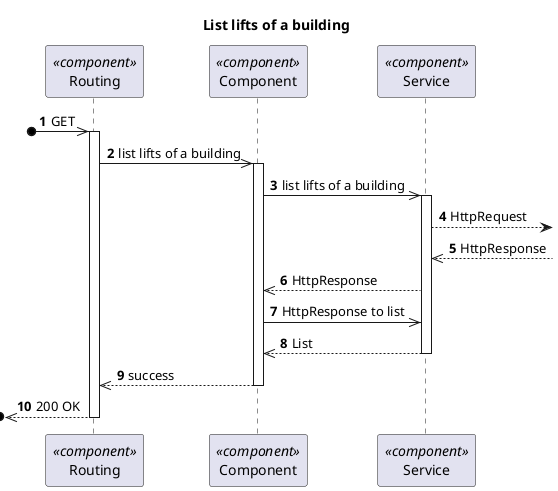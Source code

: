 @startuml Process View - Level 3

autonumber
skinparam packageStyle rect

title List lifts of a building

participant "Routing" as routing <<component>>
participant "Component" as comp <<component>>
participant "Service" as service <<component>>


?o->> routing : GET
activate routing
routing ->> comp : list lifts of a building

activate comp
comp ->> service : list lifts of a building

activate service
service --> : HttpRequest
service<<--  : HttpResponse
comp <<-- service : HttpResponse
comp ->> service: HttpResponse to list
comp <<-- service : List
deactivate service

comp -->> routing : success
deactivate comp

?o<<-- routing : 200 OK
deactivate routing

@enduml